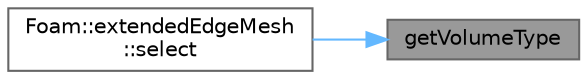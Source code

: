 digraph "getVolumeType"
{
 // LATEX_PDF_SIZE
  bgcolor="transparent";
  edge [fontname=Helvetica,fontsize=10,labelfontname=Helvetica,labelfontsize=10];
  node [fontname=Helvetica,fontsize=10,shape=box,height=0.2,width=0.4];
  rankdir="RL";
  Node1 [id="Node000001",label="getVolumeType",height=0.2,width=0.4,color="gray40", fillcolor="grey60", style="filled", fontcolor="black",tooltip=" "];
  Node1 -> Node2 [id="edge1_Node000001_Node000002",dir="back",color="steelblue1",style="solid",tooltip=" "];
  Node2 [id="Node000002",label="Foam::extendedEdgeMesh\l::select",height=0.2,width=0.4,color="grey40", fillcolor="white", style="filled",URL="$classFoam_1_1extendedEdgeMesh.html#a5c3907dd87cddfc1144b64da08ef6e13",tooltip=" "];
}
